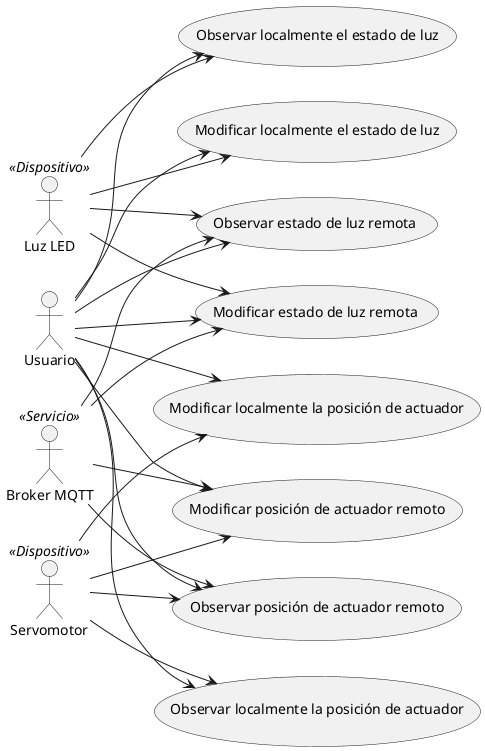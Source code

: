 @startuml
left to right direction

:Usuario: as U
:Broker MQTT: as M <<Servicio>>
:Luz LED: as L <<Dispositivo>>
:Servomotor: as S <<Dispositivo>>

(Observar localmente el estado de luz) as OLL
(Observar localmente la posición de actuador) as OPL
(Modificar localmente el estado de luz) as MLL
(Modificar localmente la posición de actuador) as MPL
(Observar estado de luz remota) as OLR
(Modificar estado de luz remota) as MLR
(Observar posición de actuador remoto) as OPR
(Modificar posición de actuador remoto) as MPR

U --> OLL
U --> OPL
U --> MLL
U --> MPL
U --> OLR
U --> MLR
U --> OPR
U --> MPR

L --> OLL
S --> OPL
L --> MLL
S --> MPL
L --> OLR
L --> MLR
S --> OPR
S --> MPR

M --> OLR
M --> MLR
M --> OPR
M --> MPR

@enduml
